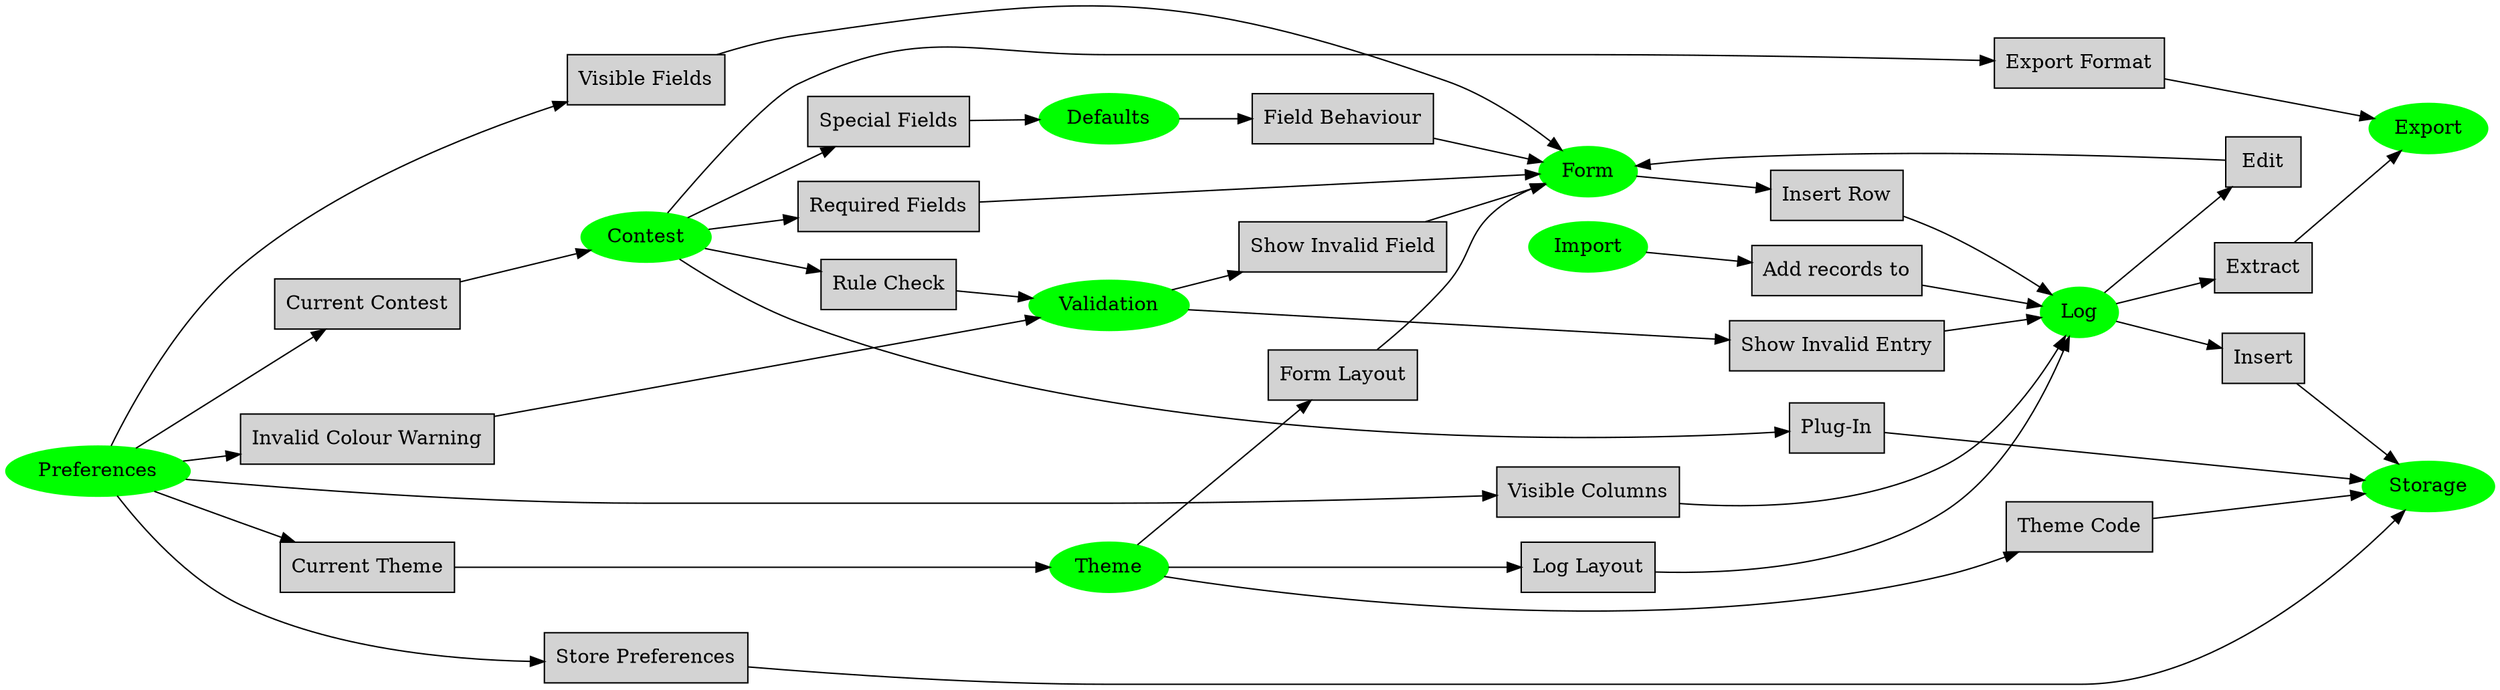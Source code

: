 /*
	This layout describes the different components used to implement
	the contest-logger. It shows how components affect each other and
	what intended effect they have.
*/

digraph C {
/*
	This seems to display in a more pleasing layout.
*/
	rankdir="LR"

/*
	Contest component is a "plug-in" that affects the operation of most
	of the aspects of the software.

	To ensure robustness, the intent is that each component "queries" the
	Contest component to determine what needs to happen.

	The intent is that this will prevent a poorly written plug-in from
	killing the application.
*/
	Contest -> "Special Fields" -> Defaults
	Contest -> "Export Format" -> Export
	Contest -> "Required Fields" -> Form
	Contest -> "Plug-In" -> Storage
	Contest -> "Rule Check" -> Validation

/*
	Default component determines automatic behaviour like date/time updates,
	automatic RST calculation, callsign lookup.
*/
	Defaults -> "Field Behaviour" -> Form

/*
	Form component handles user interface.
*/
	Form -> "Insert Row" -> Log

/*
	Import component handles loading external log files. Likely this will
	require an extensible architecture to manage multiple formats.
*/
	Import -> "Add records to" -> Log

/*
	Log component handles user visible contest results.
*/
	Log -> "Extract" -> Export
	Log -> "Insert" -> Storage
	Log -> "Edit" -> Form

/*
	Preferences component manages "global variables".
*/
	Preferences -> "Current Contest" -> Contest
	Preferences -> "Visible Fields" -> Form
	Preferences -> "Visible Columns" -> Log
	Preferences -> "Store Preferences" -> Storage
	Preferences -> "Current Theme" -> Theme
	Preferences -> "Invalid Colour Warning" -> Validation

/*
	Theme component manages screen layout. It's extensible to handle
	multiple themes.
*/
	Theme -> "Form Layout" -> Form
	Theme -> "Log Layout" -> Log
	Theme -> "Theme Code" -> Storage

/*
	Validation component handles how valid and invalid data is represented.
*/
	Validation -> "Show Invalid Field" -> Form
	Validation -> "Show Invalid Entry" -> Log

/*
	Modules are rendered in Green
*/
	Contest [style=filled,color=green]
	Defaults [style=filled,color=green]
	Export [style=filled,color=green]
	Form [style=filled,color=green]
	Import [style=filled,color=green]
	Log [style=filled,color=green]
	Preferences [style=filled,color=green]
	Storage [style=filled,color=green]
	Theme [style=filled,color=green]
	Validation [style=filled,color=green]

/*
	Interaction is rendered in Grey
*/
	"Add records to" [shape=box,style=filled]
	"Current Contest" [shape=box,style=filled]
	"Current Theme" [shape=box,style=filled]
	"Edit" [shape=box,style=filled]
	"Export Format" [shape=box,style=filled]
	"Extract" [shape=box,style=filled]
	"Field Behaviour" [shape=box,style=filled]
	"Form Layout" [shape=box,style=filled]
	"Insert" [shape=box,style=filled]
	"Insert Row" [shape=box,style=filled]
	"Invalid Colour Warning" [shape=box,style=filled]
	"Log Layout" [shape=box,style=filled]
	"Plug-In" [shape=box,style=filled]
	"Required Fields" [shape=box,style=filled]
	"Rule Check" [shape=box,style=filled]
	"Show Invalid Entry" [shape=box,style=filled]
	"Show Invalid Field" [shape=box,style=filled]
	"Special Fields" [shape=box,style=filled]
	"Store Preferences" [shape=box,style=filled]
	"Theme Code" [shape=box,style=filled]
	"Visible Columns" [shape=box,style=filled]
	"Visible Fields" [shape=box,style=filled]

}
